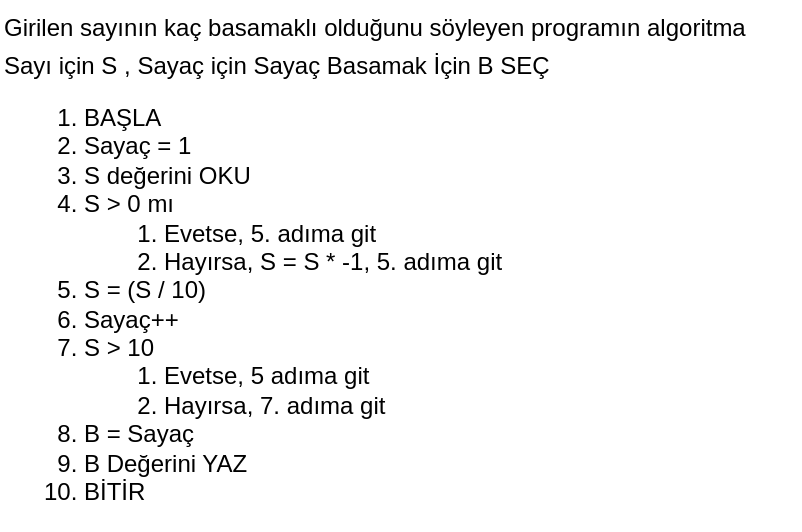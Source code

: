 <mxfile version="22.0.3" type="device">
  <diagram name="Sayfa -1" id="9uIPFWbk1Hb5rk5BS3LR">
    <mxGraphModel dx="592" dy="346" grid="1" gridSize="10" guides="1" tooltips="1" connect="1" arrows="1" fold="1" page="1" pageScale="1" pageWidth="827" pageHeight="1169" math="0" shadow="0">
      <root>
        <mxCell id="0" />
        <mxCell id="1" parent="0" />
        <mxCell id="_hGm_OhX11fzLl_RdN7b-1" value="Girilen sayının kaç basamaklı olduğunu söyleyen programın algoritma" style="text;whiteSpace=wrap;html=1;" vertex="1" parent="1">
          <mxGeometry x="140" y="30" width="400" height="40" as="geometry" />
        </mxCell>
        <mxCell id="_hGm_OhX11fzLl_RdN7b-2" value="Sayı için S , Sayaç için Sayaç Basamak İçin B SEÇ&lt;br&gt;&lt;ol&gt;&lt;li&gt;BAŞLA&lt;/li&gt;&lt;li&gt;Sayaç = 1&lt;/li&gt;&lt;li&gt;S değerini OKU&lt;/li&gt;&lt;li&gt;S &amp;gt; 0 mı&amp;nbsp;&lt;/li&gt;&lt;ol&gt;&lt;li&gt;Evetse, 5. adıma git&amp;nbsp;&lt;/li&gt;&lt;li&gt;Hayırsa, S = S * -1, 5. adıma git&lt;/li&gt;&lt;/ol&gt;&lt;li&gt;S = (S / 10)&lt;/li&gt;&lt;li&gt;Sayaç++&lt;/li&gt;&lt;li&gt;S &amp;gt; 10&amp;nbsp;&lt;/li&gt;&lt;ol&gt;&lt;li&gt;Evetse, 5 adıma git&lt;/li&gt;&lt;li&gt;Hayırsa, 7. adıma git&lt;/li&gt;&lt;/ol&gt;&lt;li&gt;B = Sayaç&lt;/li&gt;&lt;li&gt;B Değerini YAZ&lt;/li&gt;&lt;li&gt;BİTİR&lt;/li&gt;&lt;/ol&gt;" style="text;html=1;strokeColor=none;fillColor=none;align=left;verticalAlign=middle;whiteSpace=wrap;rounded=0;" vertex="1" parent="1">
          <mxGeometry x="140" y="70" width="350" height="210" as="geometry" />
        </mxCell>
      </root>
    </mxGraphModel>
  </diagram>
</mxfile>
